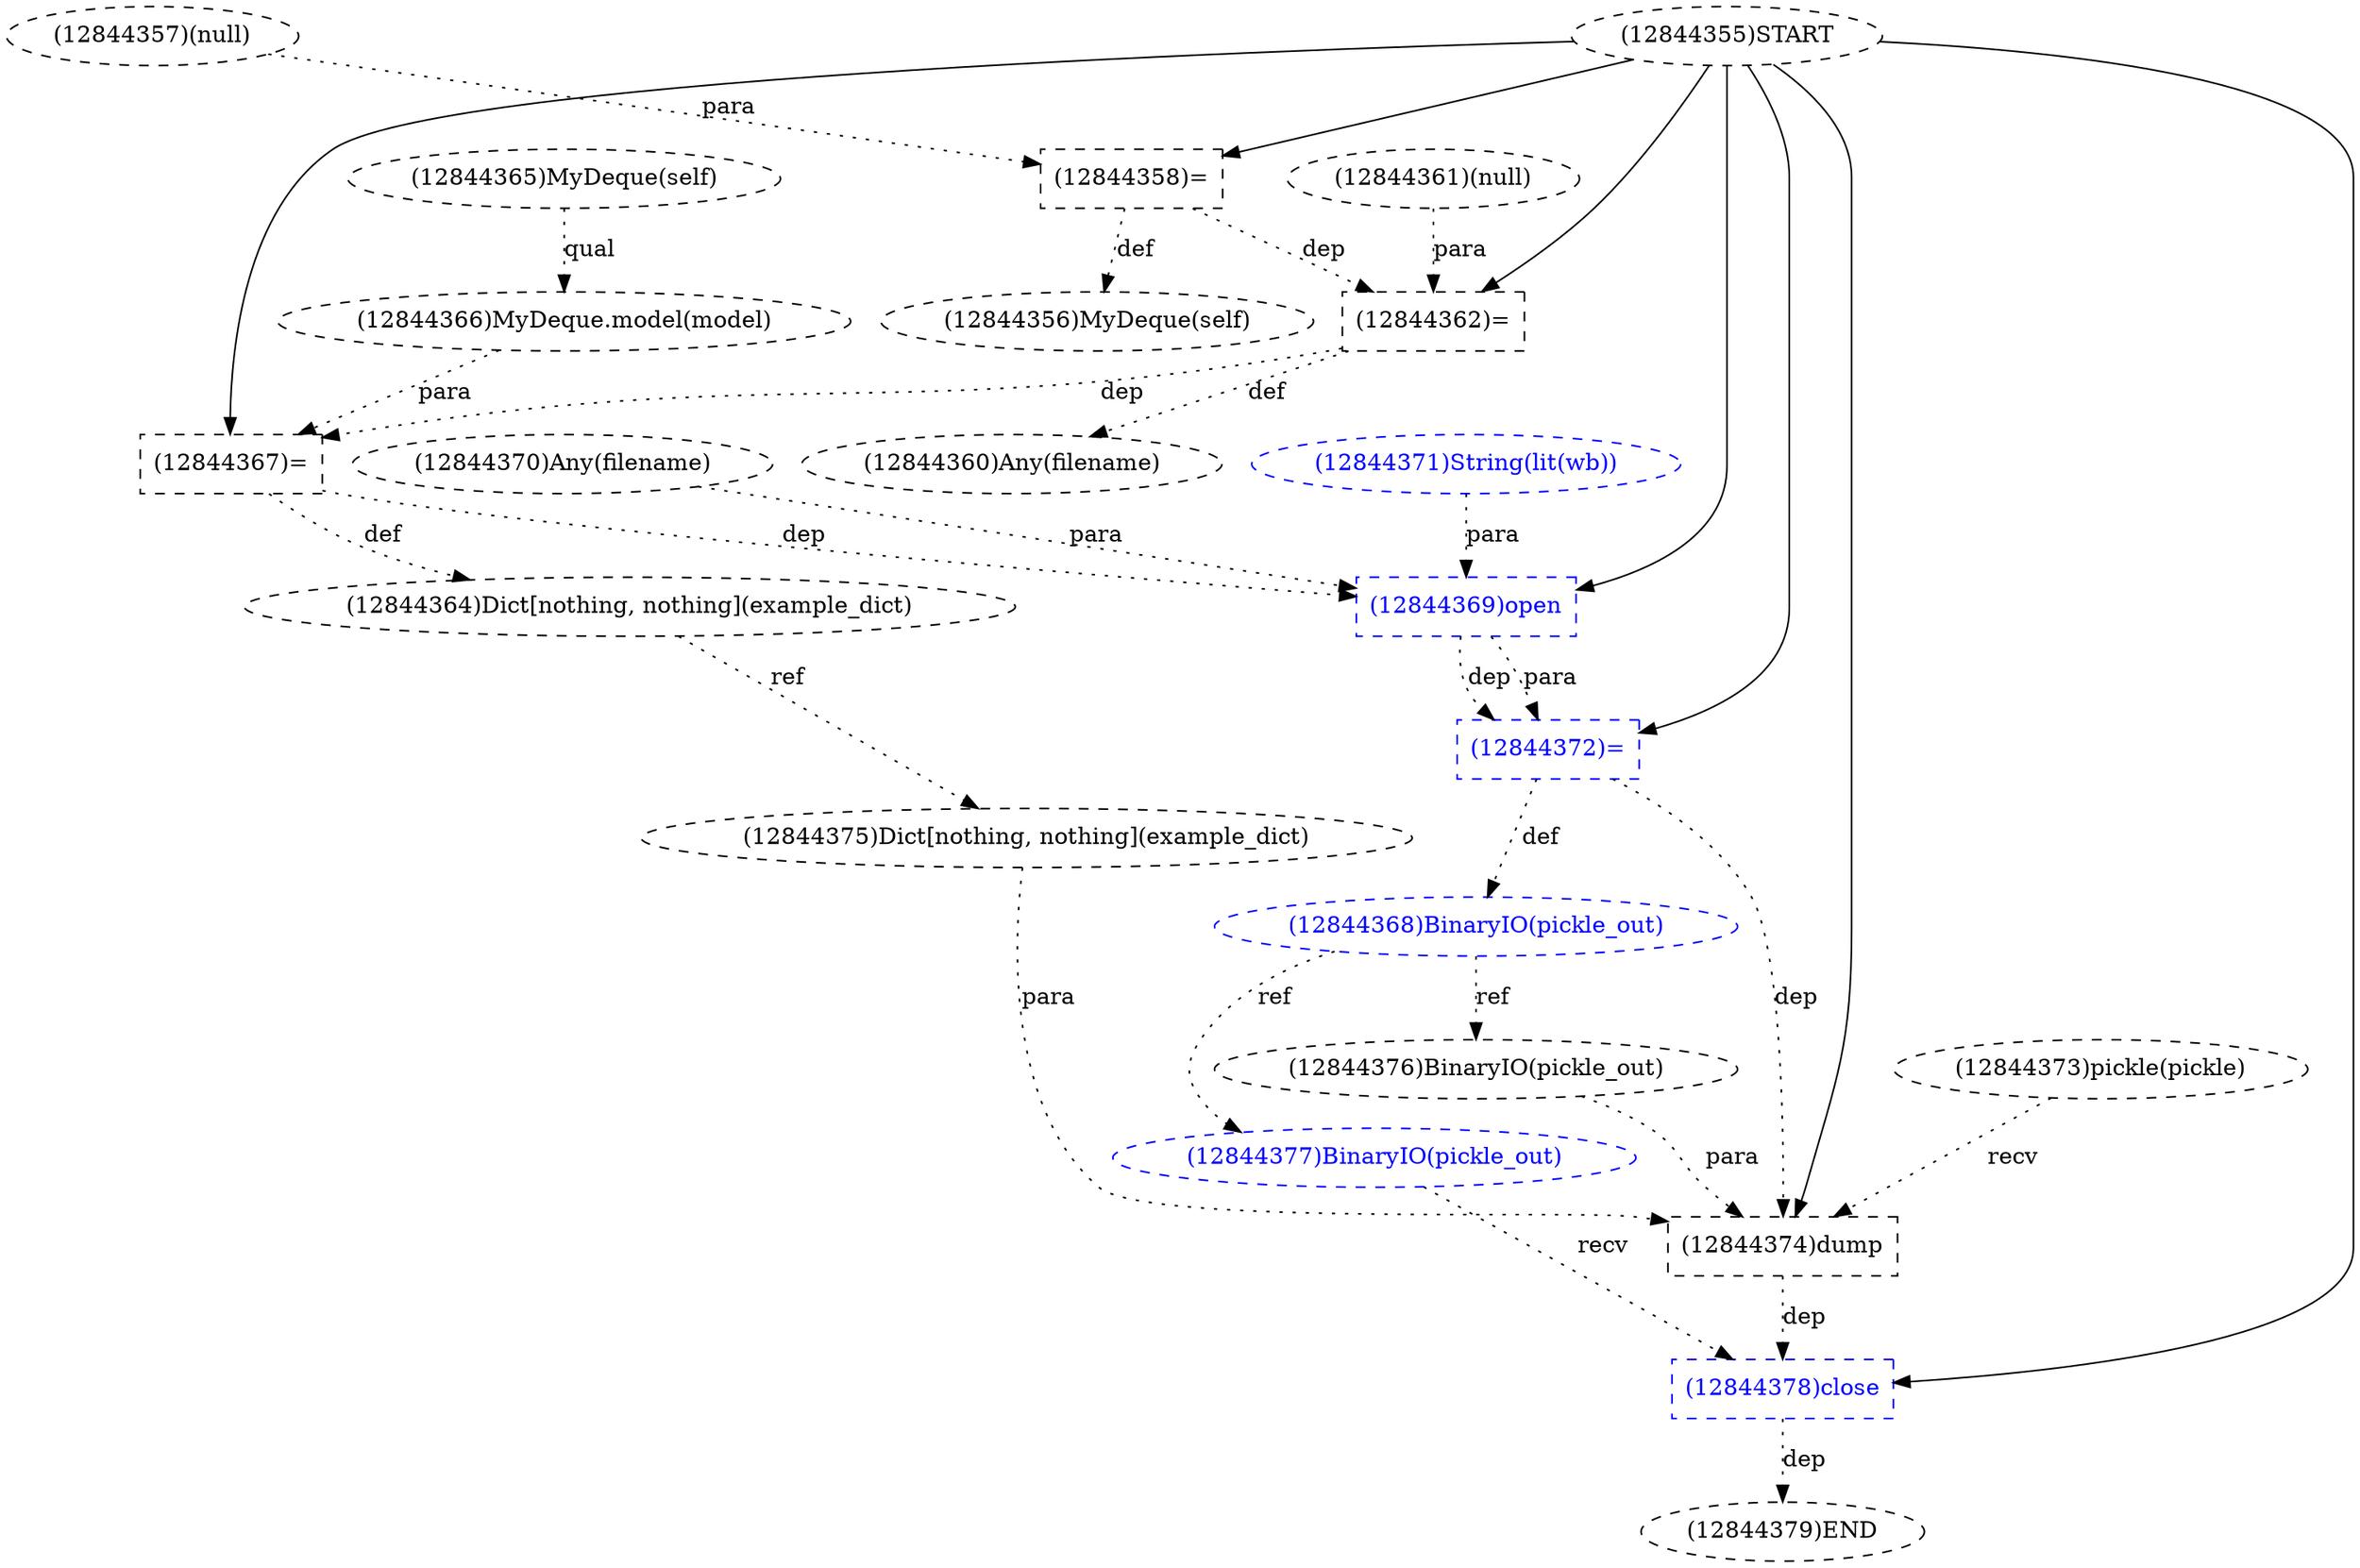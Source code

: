 digraph G {
1 [label="(12844376)BinaryIO(pickle_out)" shape=ellipse style=dashed]
2 [label="(12844362)=" shape=box style=dashed]
3 [label="(12844356)MyDeque(self)" shape=ellipse style=dashed]
4 [label="(12844373)pickle(pickle)" shape=ellipse style=dashed]
5 [label="(12844370)Any(filename)" shape=ellipse style=dashed]
6 [label="(12844368)BinaryIO(pickle_out)" shape=ellipse style=dashed color=blue fontcolor=blue]
7 [label="(12844374)dump" shape=box style=dashed]
8 [label="(12844371)String(lit(wb))" shape=ellipse style=dashed color=blue fontcolor=blue]
9 [label="(12844360)Any(filename)" shape=ellipse style=dashed]
10 [label="(12844365)MyDeque(self)" shape=ellipse style=dashed]
11 [label="(12844369)open" shape=box style=dashed color=blue fontcolor=blue]
12 [label="(12844379)END" style=dashed]
13 [label="(12844367)=" shape=box style=dashed]
14 [label="(12844372)=" shape=box style=dashed color=blue fontcolor=blue]
15 [label="(12844361)(null)" shape=ellipse style=dashed]
16 [label="(12844364)Dict[nothing, nothing](example_dict)" shape=ellipse style=dashed]
17 [label="(12844375)Dict[nothing, nothing](example_dict)" shape=ellipse style=dashed]
18 [label="(12844358)=" shape=box style=dashed]
19 [label="(12844366)MyDeque.model(model)" shape=ellipse style=dashed]
20 [label="(12844355)START" style=dashed]
21 [label="(12844377)BinaryIO(pickle_out)" shape=ellipse style=dashed color=blue fontcolor=blue]
22 [label="(12844357)(null)" shape=ellipse style=dashed]
23 [label="(12844378)close" shape=box style=dashed color=blue fontcolor=blue]
6 -> 1 [label="ref" style=dotted];
20 -> 2 [label="" style=solid];
15 -> 2 [label="para" style=dotted];
18 -> 2 [label="dep" style=dotted];
18 -> 3 [label="def" style=dotted];
14 -> 6 [label="def" style=dotted];
20 -> 7 [label="" style=solid];
4 -> 7 [label="recv" style=dotted];
17 -> 7 [label="para" style=dotted];
1 -> 7 [label="para" style=dotted];
14 -> 7 [label="dep" style=dotted];
2 -> 9 [label="def" style=dotted];
20 -> 11 [label="" style=solid];
5 -> 11 [label="para" style=dotted];
8 -> 11 [label="para" style=dotted];
13 -> 11 [label="dep" style=dotted];
23 -> 12 [label="dep" style=dotted];
20 -> 13 [label="" style=solid];
19 -> 13 [label="para" style=dotted];
2 -> 13 [label="dep" style=dotted];
20 -> 14 [label="" style=solid];
11 -> 14 [label="dep" style=dotted];
11 -> 14 [label="para" style=dotted];
13 -> 16 [label="def" style=dotted];
16 -> 17 [label="ref" style=dotted];
20 -> 18 [label="" style=solid];
22 -> 18 [label="para" style=dotted];
10 -> 19 [label="qual" style=dotted];
6 -> 21 [label="ref" style=dotted];
20 -> 23 [label="" style=solid];
21 -> 23 [label="recv" style=dotted];
7 -> 23 [label="dep" style=dotted];
}